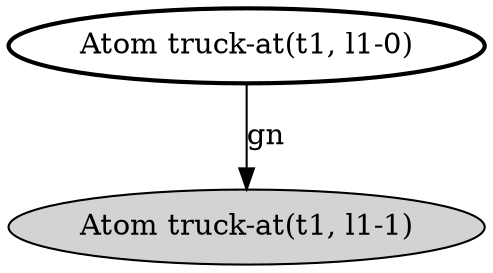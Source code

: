 digraph G {
  lm0 [label="Atom truck-at(t1, l1-1)", style=filled];
  lm1 [label="Atom truck-at(t1, l1-0)", style=bold];
      lm1 -> lm0 [label="gn"];
}
